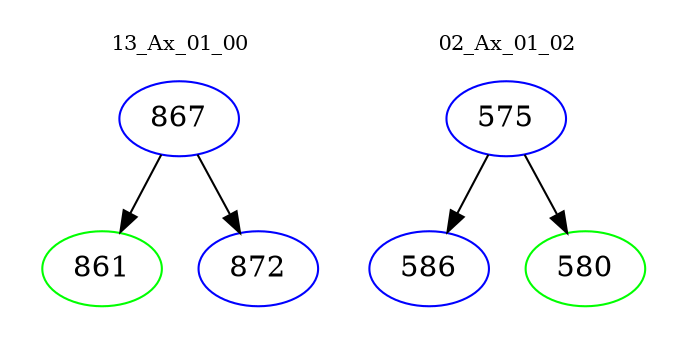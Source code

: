 digraph{
subgraph cluster_0 {
color = white
label = "13_Ax_01_00";
fontsize=10;
T0_867 [label="867", color="blue"]
T0_867 -> T0_861 [color="black"]
T0_861 [label="861", color="green"]
T0_867 -> T0_872 [color="black"]
T0_872 [label="872", color="blue"]
}
subgraph cluster_1 {
color = white
label = "02_Ax_01_02";
fontsize=10;
T1_575 [label="575", color="blue"]
T1_575 -> T1_586 [color="black"]
T1_586 [label="586", color="blue"]
T1_575 -> T1_580 [color="black"]
T1_580 [label="580", color="green"]
}
}
